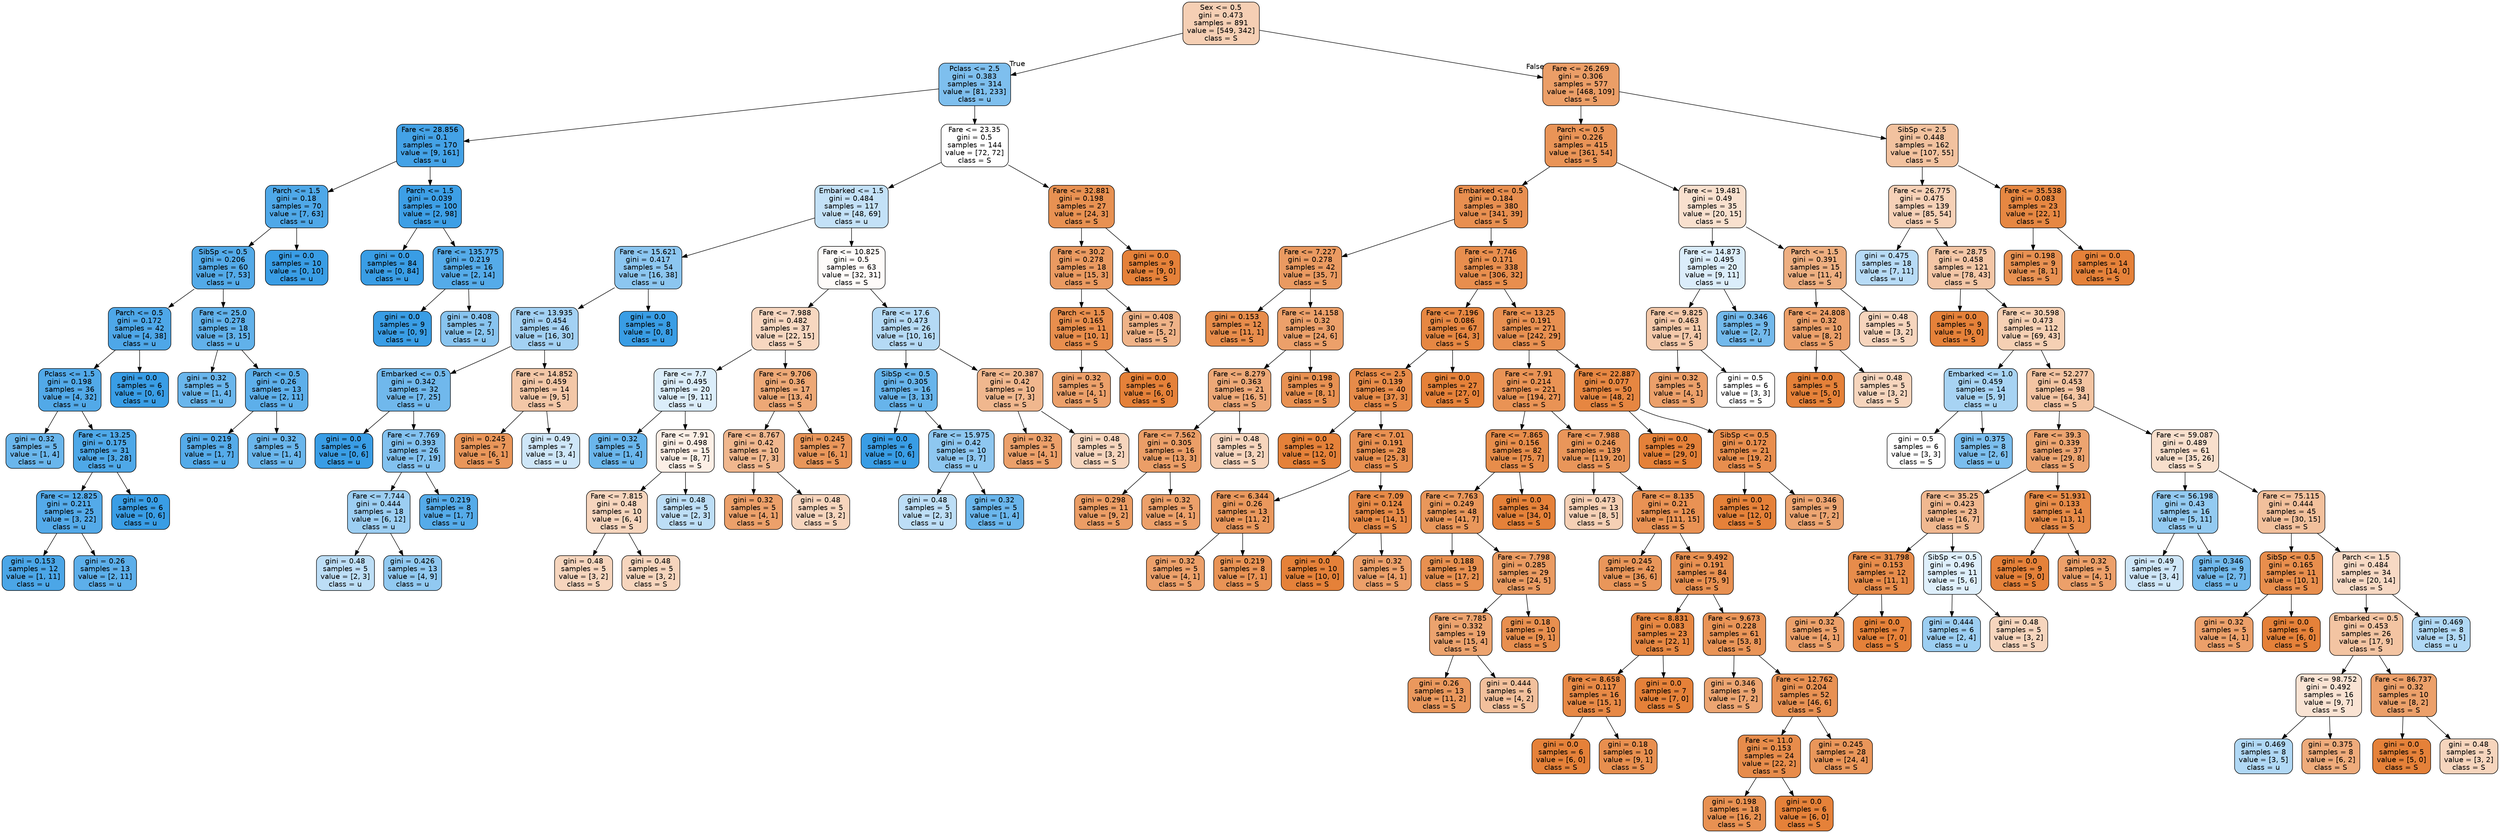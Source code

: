 digraph Tree {
node [shape=box, style="filled, rounded", color="black", fontname=helvetica] ;
edge [fontname=helvetica] ;
0 [label="Sex <= 0.5\ngini = 0.473\nsamples = 891\nvalue = [549, 342]\nclass = S", fillcolor="#f5cfb4"] ;
1 [label="Pclass <= 2.5\ngini = 0.383\nsamples = 314\nvalue = [81, 233]\nclass = u", fillcolor="#7ebfee"] ;
0 -> 1 [labeldistance=2.5, labelangle=45, headlabel="True"] ;
2 [label="Fare <= 28.856\ngini = 0.1\nsamples = 170\nvalue = [9, 161]\nclass = u", fillcolor="#44a2e6"] ;
1 -> 2 ;
3 [label="Parch <= 1.5\ngini = 0.18\nsamples = 70\nvalue = [7, 63]\nclass = u", fillcolor="#4fa8e8"] ;
2 -> 3 ;
4 [label="SibSp <= 0.5\ngini = 0.206\nsamples = 60\nvalue = [7, 53]\nclass = u", fillcolor="#53aae8"] ;
3 -> 4 ;
5 [label="Parch <= 0.5\ngini = 0.172\nsamples = 42\nvalue = [4, 38]\nclass = u", fillcolor="#4ea7e8"] ;
4 -> 5 ;
6 [label="Pclass <= 1.5\ngini = 0.198\nsamples = 36\nvalue = [4, 32]\nclass = u", fillcolor="#52a9e8"] ;
5 -> 6 ;
7 [label="gini = 0.32\nsamples = 5\nvalue = [1, 4]\nclass = u", fillcolor="#6ab6ec"] ;
6 -> 7 ;
8 [label="Fare <= 13.25\ngini = 0.175\nsamples = 31\nvalue = [3, 28]\nclass = u", fillcolor="#4ea8e8"] ;
6 -> 8 ;
9 [label="Fare <= 12.825\ngini = 0.211\nsamples = 25\nvalue = [3, 22]\nclass = u", fillcolor="#54aae9"] ;
8 -> 9 ;
10 [label="gini = 0.153\nsamples = 12\nvalue = [1, 11]\nclass = u", fillcolor="#4ba6e7"] ;
9 -> 10 ;
11 [label="gini = 0.26\nsamples = 13\nvalue = [2, 11]\nclass = u", fillcolor="#5dafea"] ;
9 -> 11 ;
12 [label="gini = 0.0\nsamples = 6\nvalue = [0, 6]\nclass = u", fillcolor="#399de5"] ;
8 -> 12 ;
13 [label="gini = 0.0\nsamples = 6\nvalue = [0, 6]\nclass = u", fillcolor="#399de5"] ;
5 -> 13 ;
14 [label="Fare <= 25.0\ngini = 0.278\nsamples = 18\nvalue = [3, 15]\nclass = u", fillcolor="#61b1ea"] ;
4 -> 14 ;
15 [label="gini = 0.32\nsamples = 5\nvalue = [1, 4]\nclass = u", fillcolor="#6ab6ec"] ;
14 -> 15 ;
16 [label="Parch <= 0.5\ngini = 0.26\nsamples = 13\nvalue = [2, 11]\nclass = u", fillcolor="#5dafea"] ;
14 -> 16 ;
17 [label="gini = 0.219\nsamples = 8\nvalue = [1, 7]\nclass = u", fillcolor="#55abe9"] ;
16 -> 17 ;
18 [label="gini = 0.32\nsamples = 5\nvalue = [1, 4]\nclass = u", fillcolor="#6ab6ec"] ;
16 -> 18 ;
19 [label="gini = 0.0\nsamples = 10\nvalue = [0, 10]\nclass = u", fillcolor="#399de5"] ;
3 -> 19 ;
20 [label="Parch <= 1.5\ngini = 0.039\nsamples = 100\nvalue = [2, 98]\nclass = u", fillcolor="#3d9fe6"] ;
2 -> 20 ;
21 [label="gini = 0.0\nsamples = 84\nvalue = [0, 84]\nclass = u", fillcolor="#399de5"] ;
20 -> 21 ;
22 [label="Fare <= 135.775\ngini = 0.219\nsamples = 16\nvalue = [2, 14]\nclass = u", fillcolor="#55abe9"] ;
20 -> 22 ;
23 [label="gini = 0.0\nsamples = 9\nvalue = [0, 9]\nclass = u", fillcolor="#399de5"] ;
22 -> 23 ;
24 [label="gini = 0.408\nsamples = 7\nvalue = [2, 5]\nclass = u", fillcolor="#88c4ef"] ;
22 -> 24 ;
25 [label="Fare <= 23.35\ngini = 0.5\nsamples = 144\nvalue = [72, 72]\nclass = S", fillcolor="#ffffff"] ;
1 -> 25 ;
26 [label="Embarked <= 1.5\ngini = 0.484\nsamples = 117\nvalue = [48, 69]\nclass = u", fillcolor="#c3e1f7"] ;
25 -> 26 ;
27 [label="Fare <= 15.621\ngini = 0.417\nsamples = 54\nvalue = [16, 38]\nclass = u", fillcolor="#8cc6f0"] ;
26 -> 27 ;
28 [label="Fare <= 13.935\ngini = 0.454\nsamples = 46\nvalue = [16, 30]\nclass = u", fillcolor="#a3d1f3"] ;
27 -> 28 ;
29 [label="Embarked <= 0.5\ngini = 0.342\nsamples = 32\nvalue = [7, 25]\nclass = u", fillcolor="#70b8ec"] ;
28 -> 29 ;
30 [label="gini = 0.0\nsamples = 6\nvalue = [0, 6]\nclass = u", fillcolor="#399de5"] ;
29 -> 30 ;
31 [label="Fare <= 7.769\ngini = 0.393\nsamples = 26\nvalue = [7, 19]\nclass = u", fillcolor="#82c1ef"] ;
29 -> 31 ;
32 [label="Fare <= 7.744\ngini = 0.444\nsamples = 18\nvalue = [6, 12]\nclass = u", fillcolor="#9ccef2"] ;
31 -> 32 ;
33 [label="gini = 0.48\nsamples = 5\nvalue = [2, 3]\nclass = u", fillcolor="#bddef6"] ;
32 -> 33 ;
34 [label="gini = 0.426\nsamples = 13\nvalue = [4, 9]\nclass = u", fillcolor="#91c9f1"] ;
32 -> 34 ;
35 [label="gini = 0.219\nsamples = 8\nvalue = [1, 7]\nclass = u", fillcolor="#55abe9"] ;
31 -> 35 ;
36 [label="Fare <= 14.852\ngini = 0.459\nsamples = 14\nvalue = [9, 5]\nclass = S", fillcolor="#f3c7a7"] ;
28 -> 36 ;
37 [label="gini = 0.245\nsamples = 7\nvalue = [6, 1]\nclass = S", fillcolor="#e9965a"] ;
36 -> 37 ;
38 [label="gini = 0.49\nsamples = 7\nvalue = [3, 4]\nclass = u", fillcolor="#cee6f8"] ;
36 -> 38 ;
39 [label="gini = 0.0\nsamples = 8\nvalue = [0, 8]\nclass = u", fillcolor="#399de5"] ;
27 -> 39 ;
40 [label="Fare <= 10.825\ngini = 0.5\nsamples = 63\nvalue = [32, 31]\nclass = S", fillcolor="#fefbf9"] ;
26 -> 40 ;
41 [label="Fare <= 7.988\ngini = 0.482\nsamples = 37\nvalue = [22, 15]\nclass = S", fillcolor="#f7d7c0"] ;
40 -> 41 ;
42 [label="Fare <= 7.7\ngini = 0.495\nsamples = 20\nvalue = [9, 11]\nclass = u", fillcolor="#dbedfa"] ;
41 -> 42 ;
43 [label="gini = 0.32\nsamples = 5\nvalue = [1, 4]\nclass = u", fillcolor="#6ab6ec"] ;
42 -> 43 ;
44 [label="Fare <= 7.91\ngini = 0.498\nsamples = 15\nvalue = [8, 7]\nclass = S", fillcolor="#fcefe6"] ;
42 -> 44 ;
45 [label="Fare <= 7.815\ngini = 0.48\nsamples = 10\nvalue = [6, 4]\nclass = S", fillcolor="#f6d5bd"] ;
44 -> 45 ;
46 [label="gini = 0.48\nsamples = 5\nvalue = [3, 2]\nclass = S", fillcolor="#f6d5bd"] ;
45 -> 46 ;
47 [label="gini = 0.48\nsamples = 5\nvalue = [3, 2]\nclass = S", fillcolor="#f6d5bd"] ;
45 -> 47 ;
48 [label="gini = 0.48\nsamples = 5\nvalue = [2, 3]\nclass = u", fillcolor="#bddef6"] ;
44 -> 48 ;
49 [label="Fare <= 9.706\ngini = 0.36\nsamples = 17\nvalue = [13, 4]\nclass = S", fillcolor="#eda876"] ;
41 -> 49 ;
50 [label="Fare <= 8.767\ngini = 0.42\nsamples = 10\nvalue = [7, 3]\nclass = S", fillcolor="#f0b78e"] ;
49 -> 50 ;
51 [label="gini = 0.32\nsamples = 5\nvalue = [4, 1]\nclass = S", fillcolor="#eca06a"] ;
50 -> 51 ;
52 [label="gini = 0.48\nsamples = 5\nvalue = [3, 2]\nclass = S", fillcolor="#f6d5bd"] ;
50 -> 52 ;
53 [label="gini = 0.245\nsamples = 7\nvalue = [6, 1]\nclass = S", fillcolor="#e9965a"] ;
49 -> 53 ;
54 [label="Fare <= 17.6\ngini = 0.473\nsamples = 26\nvalue = [10, 16]\nclass = u", fillcolor="#b5daf5"] ;
40 -> 54 ;
55 [label="SibSp <= 0.5\ngini = 0.305\nsamples = 16\nvalue = [3, 13]\nclass = u", fillcolor="#67b4eb"] ;
54 -> 55 ;
56 [label="gini = 0.0\nsamples = 6\nvalue = [0, 6]\nclass = u", fillcolor="#399de5"] ;
55 -> 56 ;
57 [label="Fare <= 15.975\ngini = 0.42\nsamples = 10\nvalue = [3, 7]\nclass = u", fillcolor="#8ec7f0"] ;
55 -> 57 ;
58 [label="gini = 0.48\nsamples = 5\nvalue = [2, 3]\nclass = u", fillcolor="#bddef6"] ;
57 -> 58 ;
59 [label="gini = 0.32\nsamples = 5\nvalue = [1, 4]\nclass = u", fillcolor="#6ab6ec"] ;
57 -> 59 ;
60 [label="Fare <= 20.387\ngini = 0.42\nsamples = 10\nvalue = [7, 3]\nclass = S", fillcolor="#f0b78e"] ;
54 -> 60 ;
61 [label="gini = 0.32\nsamples = 5\nvalue = [4, 1]\nclass = S", fillcolor="#eca06a"] ;
60 -> 61 ;
62 [label="gini = 0.48\nsamples = 5\nvalue = [3, 2]\nclass = S", fillcolor="#f6d5bd"] ;
60 -> 62 ;
63 [label="Fare <= 32.881\ngini = 0.198\nsamples = 27\nvalue = [24, 3]\nclass = S", fillcolor="#e89152"] ;
25 -> 63 ;
64 [label="Fare <= 30.2\ngini = 0.278\nsamples = 18\nvalue = [15, 3]\nclass = S", fillcolor="#ea9a61"] ;
63 -> 64 ;
65 [label="Parch <= 1.5\ngini = 0.165\nsamples = 11\nvalue = [10, 1]\nclass = S", fillcolor="#e88e4d"] ;
64 -> 65 ;
66 [label="gini = 0.32\nsamples = 5\nvalue = [4, 1]\nclass = S", fillcolor="#eca06a"] ;
65 -> 66 ;
67 [label="gini = 0.0\nsamples = 6\nvalue = [6, 0]\nclass = S", fillcolor="#e58139"] ;
65 -> 67 ;
68 [label="gini = 0.408\nsamples = 7\nvalue = [5, 2]\nclass = S", fillcolor="#efb388"] ;
64 -> 68 ;
69 [label="gini = 0.0\nsamples = 9\nvalue = [9, 0]\nclass = S", fillcolor="#e58139"] ;
63 -> 69 ;
70 [label="Fare <= 26.269\ngini = 0.306\nsamples = 577\nvalue = [468, 109]\nclass = S", fillcolor="#eb9e67"] ;
0 -> 70 [labeldistance=2.5, labelangle=-45, headlabel="False"] ;
71 [label="Parch <= 0.5\ngini = 0.226\nsamples = 415\nvalue = [361, 54]\nclass = S", fillcolor="#e99457"] ;
70 -> 71 ;
72 [label="Embarked <= 0.5\ngini = 0.184\nsamples = 380\nvalue = [341, 39]\nclass = S", fillcolor="#e88f50"] ;
71 -> 72 ;
73 [label="Fare <= 7.227\ngini = 0.278\nsamples = 42\nvalue = [35, 7]\nclass = S", fillcolor="#ea9a61"] ;
72 -> 73 ;
74 [label="gini = 0.153\nsamples = 12\nvalue = [11, 1]\nclass = S", fillcolor="#e78c4b"] ;
73 -> 74 ;
75 [label="Fare <= 14.158\ngini = 0.32\nsamples = 30\nvalue = [24, 6]\nclass = S", fillcolor="#eca06a"] ;
73 -> 75 ;
76 [label="Fare <= 8.279\ngini = 0.363\nsamples = 21\nvalue = [16, 5]\nclass = S", fillcolor="#eda877"] ;
75 -> 76 ;
77 [label="Fare <= 7.562\ngini = 0.305\nsamples = 16\nvalue = [13, 3]\nclass = S", fillcolor="#eb9e67"] ;
76 -> 77 ;
78 [label="gini = 0.298\nsamples = 11\nvalue = [9, 2]\nclass = S", fillcolor="#eb9d65"] ;
77 -> 78 ;
79 [label="gini = 0.32\nsamples = 5\nvalue = [4, 1]\nclass = S", fillcolor="#eca06a"] ;
77 -> 79 ;
80 [label="gini = 0.48\nsamples = 5\nvalue = [3, 2]\nclass = S", fillcolor="#f6d5bd"] ;
76 -> 80 ;
81 [label="gini = 0.198\nsamples = 9\nvalue = [8, 1]\nclass = S", fillcolor="#e89152"] ;
75 -> 81 ;
82 [label="Fare <= 7.746\ngini = 0.171\nsamples = 338\nvalue = [306, 32]\nclass = S", fillcolor="#e88e4e"] ;
72 -> 82 ;
83 [label="Fare <= 7.196\ngini = 0.086\nsamples = 67\nvalue = [64, 3]\nclass = S", fillcolor="#e68742"] ;
82 -> 83 ;
84 [label="Pclass <= 2.5\ngini = 0.139\nsamples = 40\nvalue = [37, 3]\nclass = S", fillcolor="#e78b49"] ;
83 -> 84 ;
85 [label="gini = 0.0\nsamples = 12\nvalue = [12, 0]\nclass = S", fillcolor="#e58139"] ;
84 -> 85 ;
86 [label="Fare <= 7.01\ngini = 0.191\nsamples = 28\nvalue = [25, 3]\nclass = S", fillcolor="#e89051"] ;
84 -> 86 ;
87 [label="Fare <= 6.344\ngini = 0.26\nsamples = 13\nvalue = [11, 2]\nclass = S", fillcolor="#ea985d"] ;
86 -> 87 ;
88 [label="gini = 0.32\nsamples = 5\nvalue = [4, 1]\nclass = S", fillcolor="#eca06a"] ;
87 -> 88 ;
89 [label="gini = 0.219\nsamples = 8\nvalue = [7, 1]\nclass = S", fillcolor="#e99355"] ;
87 -> 89 ;
90 [label="Fare <= 7.09\ngini = 0.124\nsamples = 15\nvalue = [14, 1]\nclass = S", fillcolor="#e78a47"] ;
86 -> 90 ;
91 [label="gini = 0.0\nsamples = 10\nvalue = [10, 0]\nclass = S", fillcolor="#e58139"] ;
90 -> 91 ;
92 [label="gini = 0.32\nsamples = 5\nvalue = [4, 1]\nclass = S", fillcolor="#eca06a"] ;
90 -> 92 ;
93 [label="gini = 0.0\nsamples = 27\nvalue = [27, 0]\nclass = S", fillcolor="#e58139"] ;
83 -> 93 ;
94 [label="Fare <= 13.25\ngini = 0.191\nsamples = 271\nvalue = [242, 29]\nclass = S", fillcolor="#e89051"] ;
82 -> 94 ;
95 [label="Fare <= 7.91\ngini = 0.214\nsamples = 221\nvalue = [194, 27]\nclass = S", fillcolor="#e99355"] ;
94 -> 95 ;
96 [label="Fare <= 7.865\ngini = 0.156\nsamples = 82\nvalue = [75, 7]\nclass = S", fillcolor="#e78d4b"] ;
95 -> 96 ;
97 [label="Fare <= 7.763\ngini = 0.249\nsamples = 48\nvalue = [41, 7]\nclass = S", fillcolor="#e9975b"] ;
96 -> 97 ;
98 [label="gini = 0.188\nsamples = 19\nvalue = [17, 2]\nclass = S", fillcolor="#e89050"] ;
97 -> 98 ;
99 [label="Fare <= 7.798\ngini = 0.285\nsamples = 29\nvalue = [24, 5]\nclass = S", fillcolor="#ea9b62"] ;
97 -> 99 ;
100 [label="Fare <= 7.785\ngini = 0.332\nsamples = 19\nvalue = [15, 4]\nclass = S", fillcolor="#eca36e"] ;
99 -> 100 ;
101 [label="gini = 0.26\nsamples = 13\nvalue = [11, 2]\nclass = S", fillcolor="#ea985d"] ;
100 -> 101 ;
102 [label="gini = 0.444\nsamples = 6\nvalue = [4, 2]\nclass = S", fillcolor="#f2c09c"] ;
100 -> 102 ;
103 [label="gini = 0.18\nsamples = 10\nvalue = [9, 1]\nclass = S", fillcolor="#e88f4f"] ;
99 -> 103 ;
104 [label="gini = 0.0\nsamples = 34\nvalue = [34, 0]\nclass = S", fillcolor="#e58139"] ;
96 -> 104 ;
105 [label="Fare <= 7.988\ngini = 0.246\nsamples = 139\nvalue = [119, 20]\nclass = S", fillcolor="#e9965a"] ;
95 -> 105 ;
106 [label="gini = 0.473\nsamples = 13\nvalue = [8, 5]\nclass = S", fillcolor="#f5d0b5"] ;
105 -> 106 ;
107 [label="Fare <= 8.135\ngini = 0.21\nsamples = 126\nvalue = [111, 15]\nclass = S", fillcolor="#e99254"] ;
105 -> 107 ;
108 [label="gini = 0.245\nsamples = 42\nvalue = [36, 6]\nclass = S", fillcolor="#e9965a"] ;
107 -> 108 ;
109 [label="Fare <= 9.492\ngini = 0.191\nsamples = 84\nvalue = [75, 9]\nclass = S", fillcolor="#e89051"] ;
107 -> 109 ;
110 [label="Fare <= 8.831\ngini = 0.083\nsamples = 23\nvalue = [22, 1]\nclass = S", fillcolor="#e68742"] ;
109 -> 110 ;
111 [label="Fare <= 8.658\ngini = 0.117\nsamples = 16\nvalue = [15, 1]\nclass = S", fillcolor="#e78946"] ;
110 -> 111 ;
112 [label="gini = 0.0\nsamples = 6\nvalue = [6, 0]\nclass = S", fillcolor="#e58139"] ;
111 -> 112 ;
113 [label="gini = 0.18\nsamples = 10\nvalue = [9, 1]\nclass = S", fillcolor="#e88f4f"] ;
111 -> 113 ;
114 [label="gini = 0.0\nsamples = 7\nvalue = [7, 0]\nclass = S", fillcolor="#e58139"] ;
110 -> 114 ;
115 [label="Fare <= 9.673\ngini = 0.228\nsamples = 61\nvalue = [53, 8]\nclass = S", fillcolor="#e99457"] ;
109 -> 115 ;
116 [label="gini = 0.346\nsamples = 9\nvalue = [7, 2]\nclass = S", fillcolor="#eca572"] ;
115 -> 116 ;
117 [label="Fare <= 12.762\ngini = 0.204\nsamples = 52\nvalue = [46, 6]\nclass = S", fillcolor="#e89153"] ;
115 -> 117 ;
118 [label="Fare <= 11.0\ngini = 0.153\nsamples = 24\nvalue = [22, 2]\nclass = S", fillcolor="#e78c4b"] ;
117 -> 118 ;
119 [label="gini = 0.198\nsamples = 18\nvalue = [16, 2]\nclass = S", fillcolor="#e89152"] ;
118 -> 119 ;
120 [label="gini = 0.0\nsamples = 6\nvalue = [6, 0]\nclass = S", fillcolor="#e58139"] ;
118 -> 120 ;
121 [label="gini = 0.245\nsamples = 28\nvalue = [24, 4]\nclass = S", fillcolor="#e9965a"] ;
117 -> 121 ;
122 [label="Fare <= 22.887\ngini = 0.077\nsamples = 50\nvalue = [48, 2]\nclass = S", fillcolor="#e68641"] ;
94 -> 122 ;
123 [label="gini = 0.0\nsamples = 29\nvalue = [29, 0]\nclass = S", fillcolor="#e58139"] ;
122 -> 123 ;
124 [label="SibSp <= 0.5\ngini = 0.172\nsamples = 21\nvalue = [19, 2]\nclass = S", fillcolor="#e88e4e"] ;
122 -> 124 ;
125 [label="gini = 0.0\nsamples = 12\nvalue = [12, 0]\nclass = S", fillcolor="#e58139"] ;
124 -> 125 ;
126 [label="gini = 0.346\nsamples = 9\nvalue = [7, 2]\nclass = S", fillcolor="#eca572"] ;
124 -> 126 ;
127 [label="Fare <= 19.481\ngini = 0.49\nsamples = 35\nvalue = [20, 15]\nclass = S", fillcolor="#f8e0ce"] ;
71 -> 127 ;
128 [label="Fare <= 14.873\ngini = 0.495\nsamples = 20\nvalue = [9, 11]\nclass = u", fillcolor="#dbedfa"] ;
127 -> 128 ;
129 [label="Fare <= 9.825\ngini = 0.463\nsamples = 11\nvalue = [7, 4]\nclass = S", fillcolor="#f4c9aa"] ;
128 -> 129 ;
130 [label="gini = 0.32\nsamples = 5\nvalue = [4, 1]\nclass = S", fillcolor="#eca06a"] ;
129 -> 130 ;
131 [label="gini = 0.5\nsamples = 6\nvalue = [3, 3]\nclass = S", fillcolor="#ffffff"] ;
129 -> 131 ;
132 [label="gini = 0.346\nsamples = 9\nvalue = [2, 7]\nclass = u", fillcolor="#72b9ec"] ;
128 -> 132 ;
133 [label="Parch <= 1.5\ngini = 0.391\nsamples = 15\nvalue = [11, 4]\nclass = S", fillcolor="#eeaf81"] ;
127 -> 133 ;
134 [label="Fare <= 24.808\ngini = 0.32\nsamples = 10\nvalue = [8, 2]\nclass = S", fillcolor="#eca06a"] ;
133 -> 134 ;
135 [label="gini = 0.0\nsamples = 5\nvalue = [5, 0]\nclass = S", fillcolor="#e58139"] ;
134 -> 135 ;
136 [label="gini = 0.48\nsamples = 5\nvalue = [3, 2]\nclass = S", fillcolor="#f6d5bd"] ;
134 -> 136 ;
137 [label="gini = 0.48\nsamples = 5\nvalue = [3, 2]\nclass = S", fillcolor="#f6d5bd"] ;
133 -> 137 ;
138 [label="SibSp <= 2.5\ngini = 0.448\nsamples = 162\nvalue = [107, 55]\nclass = S", fillcolor="#f2c29f"] ;
70 -> 138 ;
139 [label="Fare <= 26.775\ngini = 0.475\nsamples = 139\nvalue = [85, 54]\nclass = S", fillcolor="#f6d1b7"] ;
138 -> 139 ;
140 [label="gini = 0.475\nsamples = 18\nvalue = [7, 11]\nclass = u", fillcolor="#b7dbf6"] ;
139 -> 140 ;
141 [label="Fare <= 28.75\ngini = 0.458\nsamples = 121\nvalue = [78, 43]\nclass = S", fillcolor="#f3c6a6"] ;
139 -> 141 ;
142 [label="gini = 0.0\nsamples = 9\nvalue = [9, 0]\nclass = S", fillcolor="#e58139"] ;
141 -> 142 ;
143 [label="Fare <= 30.598\ngini = 0.473\nsamples = 112\nvalue = [69, 43]\nclass = S", fillcolor="#f5d0b4"] ;
141 -> 143 ;
144 [label="Embarked <= 1.0\ngini = 0.459\nsamples = 14\nvalue = [5, 9]\nclass = u", fillcolor="#a7d3f3"] ;
143 -> 144 ;
145 [label="gini = 0.5\nsamples = 6\nvalue = [3, 3]\nclass = S", fillcolor="#ffffff"] ;
144 -> 145 ;
146 [label="gini = 0.375\nsamples = 8\nvalue = [2, 6]\nclass = u", fillcolor="#7bbeee"] ;
144 -> 146 ;
147 [label="Fare <= 52.277\ngini = 0.453\nsamples = 98\nvalue = [64, 34]\nclass = S", fillcolor="#f3c4a2"] ;
143 -> 147 ;
148 [label="Fare <= 39.3\ngini = 0.339\nsamples = 37\nvalue = [29, 8]\nclass = S", fillcolor="#eca470"] ;
147 -> 148 ;
149 [label="Fare <= 35.25\ngini = 0.423\nsamples = 23\nvalue = [16, 7]\nclass = S", fillcolor="#f0b890"] ;
148 -> 149 ;
150 [label="Fare <= 31.798\ngini = 0.153\nsamples = 12\nvalue = [11, 1]\nclass = S", fillcolor="#e78c4b"] ;
149 -> 150 ;
151 [label="gini = 0.32\nsamples = 5\nvalue = [4, 1]\nclass = S", fillcolor="#eca06a"] ;
150 -> 151 ;
152 [label="gini = 0.0\nsamples = 7\nvalue = [7, 0]\nclass = S", fillcolor="#e58139"] ;
150 -> 152 ;
153 [label="SibSp <= 0.5\ngini = 0.496\nsamples = 11\nvalue = [5, 6]\nclass = u", fillcolor="#deeffb"] ;
149 -> 153 ;
154 [label="gini = 0.444\nsamples = 6\nvalue = [2, 4]\nclass = u", fillcolor="#9ccef2"] ;
153 -> 154 ;
155 [label="gini = 0.48\nsamples = 5\nvalue = [3, 2]\nclass = S", fillcolor="#f6d5bd"] ;
153 -> 155 ;
156 [label="Fare <= 51.931\ngini = 0.133\nsamples = 14\nvalue = [13, 1]\nclass = S", fillcolor="#e78b48"] ;
148 -> 156 ;
157 [label="gini = 0.0\nsamples = 9\nvalue = [9, 0]\nclass = S", fillcolor="#e58139"] ;
156 -> 157 ;
158 [label="gini = 0.32\nsamples = 5\nvalue = [4, 1]\nclass = S", fillcolor="#eca06a"] ;
156 -> 158 ;
159 [label="Fare <= 59.087\ngini = 0.489\nsamples = 61\nvalue = [35, 26]\nclass = S", fillcolor="#f8dfcc"] ;
147 -> 159 ;
160 [label="Fare <= 56.198\ngini = 0.43\nsamples = 16\nvalue = [5, 11]\nclass = u", fillcolor="#93caf1"] ;
159 -> 160 ;
161 [label="gini = 0.49\nsamples = 7\nvalue = [3, 4]\nclass = u", fillcolor="#cee6f8"] ;
160 -> 161 ;
162 [label="gini = 0.346\nsamples = 9\nvalue = [2, 7]\nclass = u", fillcolor="#72b9ec"] ;
160 -> 162 ;
163 [label="Fare <= 75.115\ngini = 0.444\nsamples = 45\nvalue = [30, 15]\nclass = S", fillcolor="#f2c09c"] ;
159 -> 163 ;
164 [label="SibSp <= 0.5\ngini = 0.165\nsamples = 11\nvalue = [10, 1]\nclass = S", fillcolor="#e88e4d"] ;
163 -> 164 ;
165 [label="gini = 0.32\nsamples = 5\nvalue = [4, 1]\nclass = S", fillcolor="#eca06a"] ;
164 -> 165 ;
166 [label="gini = 0.0\nsamples = 6\nvalue = [6, 0]\nclass = S", fillcolor="#e58139"] ;
164 -> 166 ;
167 [label="Parch <= 1.5\ngini = 0.484\nsamples = 34\nvalue = [20, 14]\nclass = S", fillcolor="#f7d9c4"] ;
163 -> 167 ;
168 [label="Embarked <= 0.5\ngini = 0.453\nsamples = 26\nvalue = [17, 9]\nclass = S", fillcolor="#f3c4a2"] ;
167 -> 168 ;
169 [label="Fare <= 98.752\ngini = 0.492\nsamples = 16\nvalue = [9, 7]\nclass = S", fillcolor="#f9e3d3"] ;
168 -> 169 ;
170 [label="gini = 0.469\nsamples = 8\nvalue = [3, 5]\nclass = u", fillcolor="#b0d8f5"] ;
169 -> 170 ;
171 [label="gini = 0.375\nsamples = 8\nvalue = [6, 2]\nclass = S", fillcolor="#eeab7b"] ;
169 -> 171 ;
172 [label="Fare <= 86.737\ngini = 0.32\nsamples = 10\nvalue = [8, 2]\nclass = S", fillcolor="#eca06a"] ;
168 -> 172 ;
173 [label="gini = 0.0\nsamples = 5\nvalue = [5, 0]\nclass = S", fillcolor="#e58139"] ;
172 -> 173 ;
174 [label="gini = 0.48\nsamples = 5\nvalue = [3, 2]\nclass = S", fillcolor="#f6d5bd"] ;
172 -> 174 ;
175 [label="gini = 0.469\nsamples = 8\nvalue = [3, 5]\nclass = u", fillcolor="#b0d8f5"] ;
167 -> 175 ;
176 [label="Fare <= 35.538\ngini = 0.083\nsamples = 23\nvalue = [22, 1]\nclass = S", fillcolor="#e68742"] ;
138 -> 176 ;
177 [label="gini = 0.198\nsamples = 9\nvalue = [8, 1]\nclass = S", fillcolor="#e89152"] ;
176 -> 177 ;
178 [label="gini = 0.0\nsamples = 14\nvalue = [14, 0]\nclass = S", fillcolor="#e58139"] ;
176 -> 178 ;
}